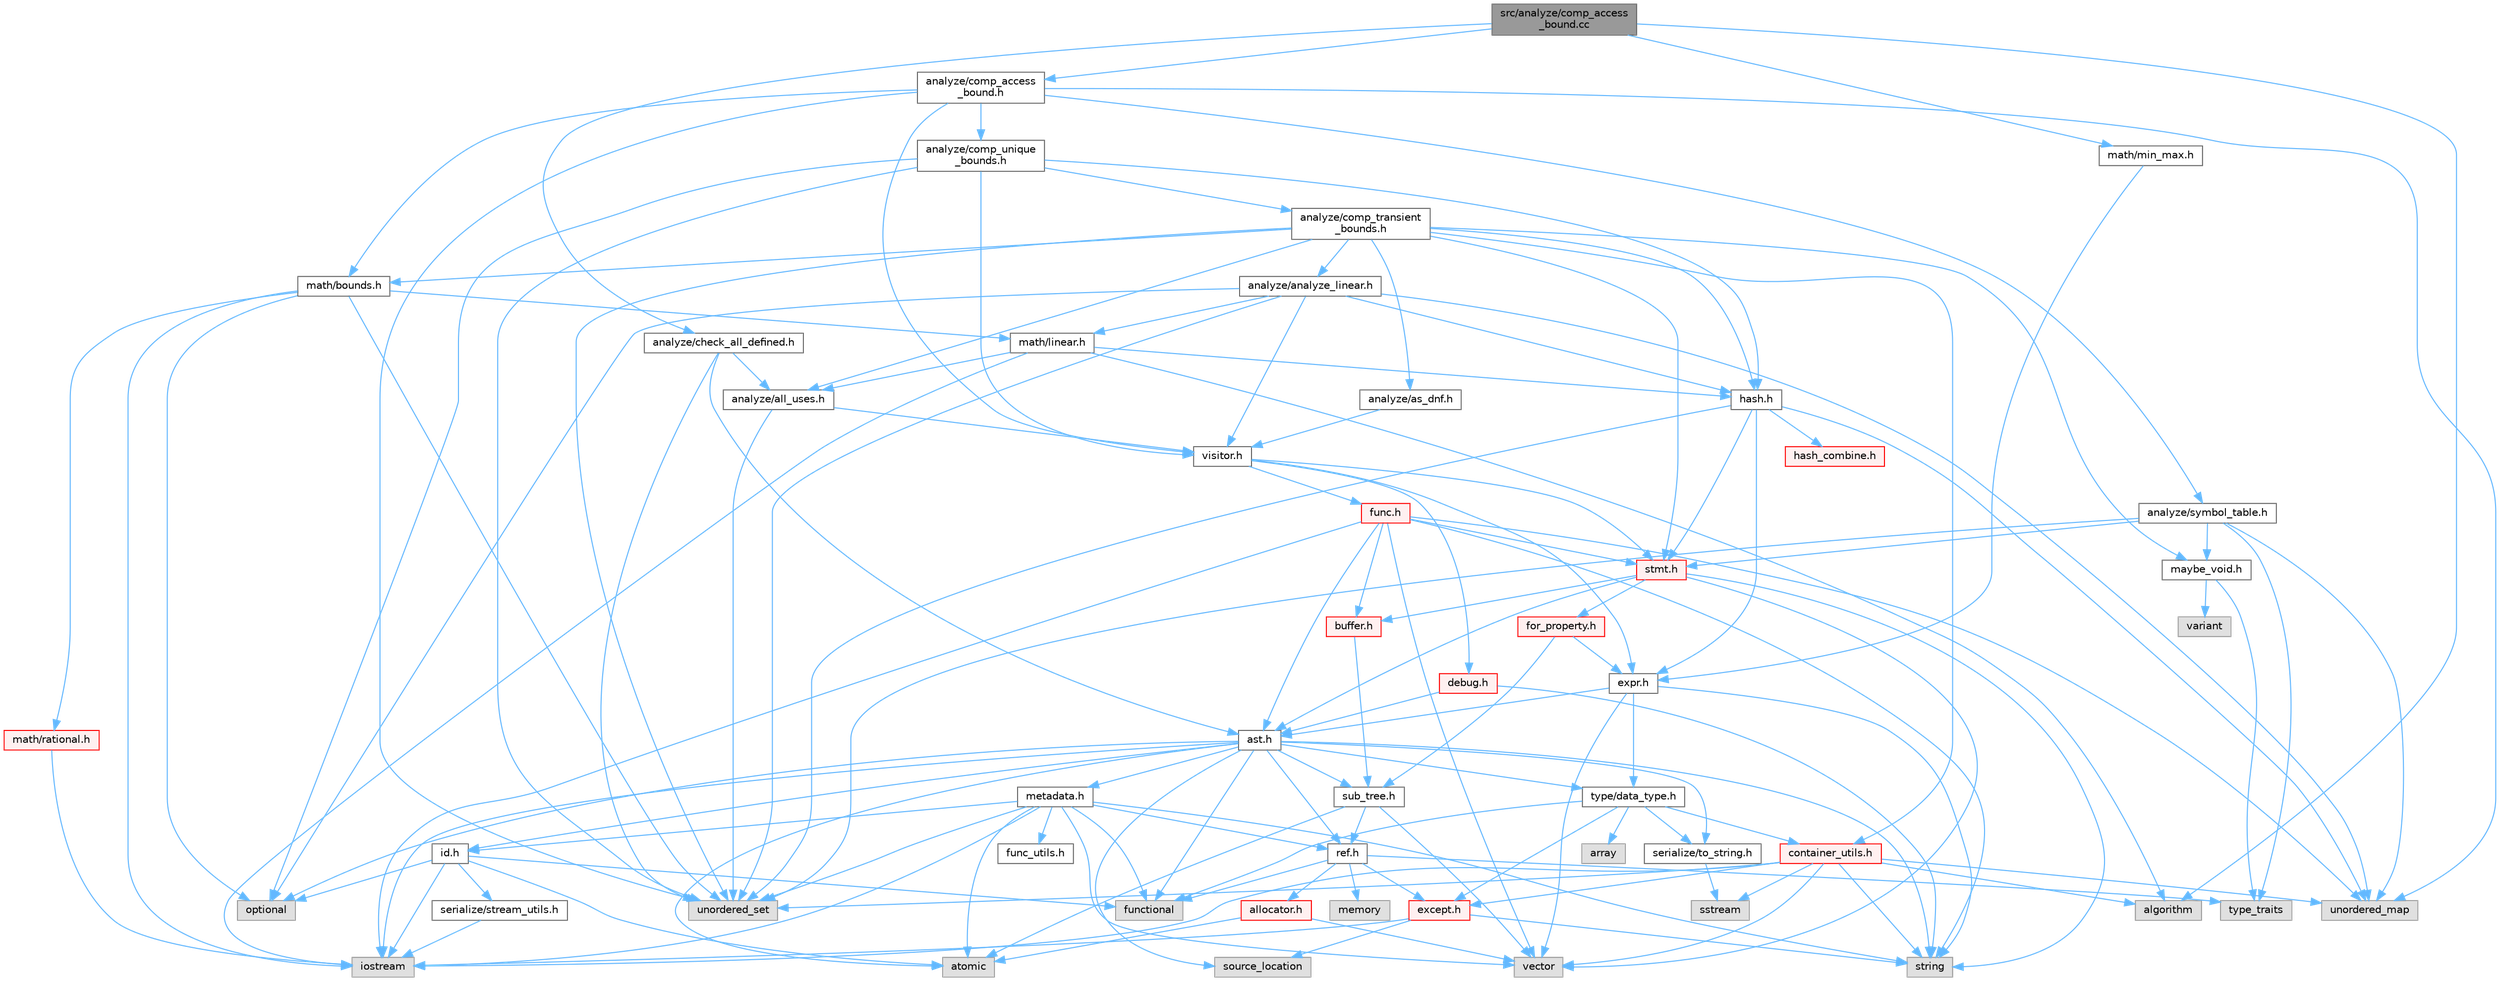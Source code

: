 digraph "src/analyze/comp_access_bound.cc"
{
 // LATEX_PDF_SIZE
  bgcolor="transparent";
  edge [fontname=Helvetica,fontsize=10,labelfontname=Helvetica,labelfontsize=10];
  node [fontname=Helvetica,fontsize=10,shape=box,height=0.2,width=0.4];
  Node1 [label="src/analyze/comp_access\l_bound.cc",height=0.2,width=0.4,color="gray40", fillcolor="grey60", style="filled", fontcolor="black",tooltip=" "];
  Node1 -> Node2 [color="steelblue1",style="solid"];
  Node2 [label="algorithm",height=0.2,width=0.4,color="grey60", fillcolor="#E0E0E0", style="filled",tooltip=" "];
  Node1 -> Node3 [color="steelblue1",style="solid"];
  Node3 [label="analyze/check_all_defined.h",height=0.2,width=0.4,color="grey40", fillcolor="white", style="filled",URL="$check__all__defined_8h.html",tooltip=" "];
  Node3 -> Node4 [color="steelblue1",style="solid"];
  Node4 [label="unordered_set",height=0.2,width=0.4,color="grey60", fillcolor="#E0E0E0", style="filled",tooltip=" "];
  Node3 -> Node5 [color="steelblue1",style="solid"];
  Node5 [label="analyze/all_uses.h",height=0.2,width=0.4,color="grey40", fillcolor="white", style="filled",URL="$all__uses_8h.html",tooltip=" "];
  Node5 -> Node4 [color="steelblue1",style="solid"];
  Node5 -> Node6 [color="steelblue1",style="solid"];
  Node6 [label="visitor.h",height=0.2,width=0.4,color="grey40", fillcolor="white", style="filled",URL="$visitor_8h.html",tooltip=" "];
  Node6 -> Node7 [color="steelblue1",style="solid"];
  Node7 [label="debug.h",height=0.2,width=0.4,color="red", fillcolor="#FFF0F0", style="filled",URL="$debug_8h.html",tooltip=" "];
  Node7 -> Node8 [color="steelblue1",style="solid"];
  Node8 [label="string",height=0.2,width=0.4,color="grey60", fillcolor="#E0E0E0", style="filled",tooltip=" "];
  Node7 -> Node9 [color="steelblue1",style="solid"];
  Node9 [label="ast.h",height=0.2,width=0.4,color="grey40", fillcolor="white", style="filled",URL="$ast_8h.html",tooltip=" "];
  Node9 -> Node10 [color="steelblue1",style="solid"];
  Node10 [label="atomic",height=0.2,width=0.4,color="grey60", fillcolor="#E0E0E0", style="filled",tooltip=" "];
  Node9 -> Node11 [color="steelblue1",style="solid"];
  Node11 [label="functional",height=0.2,width=0.4,color="grey60", fillcolor="#E0E0E0", style="filled",tooltip=" "];
  Node9 -> Node12 [color="steelblue1",style="solid"];
  Node12 [label="iostream",height=0.2,width=0.4,color="grey60", fillcolor="#E0E0E0", style="filled",tooltip=" "];
  Node9 -> Node13 [color="steelblue1",style="solid"];
  Node13 [label="optional",height=0.2,width=0.4,color="grey60", fillcolor="#E0E0E0", style="filled",tooltip=" "];
  Node9 -> Node14 [color="steelblue1",style="solid"];
  Node14 [label="source_location",height=0.2,width=0.4,color="grey60", fillcolor="#E0E0E0", style="filled",tooltip=" "];
  Node9 -> Node8 [color="steelblue1",style="solid"];
  Node9 -> Node15 [color="steelblue1",style="solid"];
  Node15 [label="id.h",height=0.2,width=0.4,color="grey40", fillcolor="white", style="filled",URL="$id_8h.html",tooltip=" "];
  Node15 -> Node10 [color="steelblue1",style="solid"];
  Node15 -> Node11 [color="steelblue1",style="solid"];
  Node15 -> Node12 [color="steelblue1",style="solid"];
  Node15 -> Node13 [color="steelblue1",style="solid"];
  Node15 -> Node16 [color="steelblue1",style="solid"];
  Node16 [label="serialize/stream_utils.h",height=0.2,width=0.4,color="grey40", fillcolor="white", style="filled",URL="$stream__utils_8h.html",tooltip=" "];
  Node16 -> Node12 [color="steelblue1",style="solid"];
  Node9 -> Node17 [color="steelblue1",style="solid"];
  Node17 [label="metadata.h",height=0.2,width=0.4,color="grey40", fillcolor="white", style="filled",URL="$metadata_8h.html",tooltip=" "];
  Node17 -> Node10 [color="steelblue1",style="solid"];
  Node17 -> Node11 [color="steelblue1",style="solid"];
  Node17 -> Node12 [color="steelblue1",style="solid"];
  Node17 -> Node8 [color="steelblue1",style="solid"];
  Node17 -> Node4 [color="steelblue1",style="solid"];
  Node17 -> Node18 [color="steelblue1",style="solid"];
  Node18 [label="vector",height=0.2,width=0.4,color="grey60", fillcolor="#E0E0E0", style="filled",tooltip=" "];
  Node17 -> Node19 [color="steelblue1",style="solid"];
  Node19 [label="func_utils.h",height=0.2,width=0.4,color="grey40", fillcolor="white", style="filled",URL="$func__utils_8h.html",tooltip=" "];
  Node17 -> Node15 [color="steelblue1",style="solid"];
  Node17 -> Node20 [color="steelblue1",style="solid"];
  Node20 [label="ref.h",height=0.2,width=0.4,color="grey40", fillcolor="white", style="filled",URL="$ref_8h.html",tooltip=" "];
  Node20 -> Node11 [color="steelblue1",style="solid"];
  Node20 -> Node21 [color="steelblue1",style="solid"];
  Node21 [label="memory",height=0.2,width=0.4,color="grey60", fillcolor="#E0E0E0", style="filled",tooltip=" "];
  Node20 -> Node22 [color="steelblue1",style="solid"];
  Node22 [label="type_traits",height=0.2,width=0.4,color="grey60", fillcolor="#E0E0E0", style="filled",tooltip=" "];
  Node20 -> Node23 [color="steelblue1",style="solid"];
  Node23 [label="allocator.h",height=0.2,width=0.4,color="red", fillcolor="#FFF0F0", style="filled",URL="$allocator_8h.html",tooltip=" "];
  Node23 -> Node10 [color="steelblue1",style="solid"];
  Node23 -> Node18 [color="steelblue1",style="solid"];
  Node20 -> Node26 [color="steelblue1",style="solid"];
  Node26 [label="except.h",height=0.2,width=0.4,color="red", fillcolor="#FFF0F0", style="filled",URL="$except_8h.html",tooltip=" "];
  Node26 -> Node12 [color="steelblue1",style="solid"];
  Node26 -> Node14 [color="steelblue1",style="solid"];
  Node26 -> Node8 [color="steelblue1",style="solid"];
  Node9 -> Node20 [color="steelblue1",style="solid"];
  Node9 -> Node28 [color="steelblue1",style="solid"];
  Node28 [label="serialize/to_string.h",height=0.2,width=0.4,color="grey40", fillcolor="white", style="filled",URL="$to__string_8h.html",tooltip=" "];
  Node28 -> Node29 [color="steelblue1",style="solid"];
  Node29 [label="sstream",height=0.2,width=0.4,color="grey60", fillcolor="#E0E0E0", style="filled",tooltip=" "];
  Node9 -> Node30 [color="steelblue1",style="solid"];
  Node30 [label="sub_tree.h",height=0.2,width=0.4,color="grey40", fillcolor="white", style="filled",URL="$sub__tree_8h.html",tooltip=" "];
  Node30 -> Node10 [color="steelblue1",style="solid"];
  Node30 -> Node18 [color="steelblue1",style="solid"];
  Node30 -> Node20 [color="steelblue1",style="solid"];
  Node9 -> Node31 [color="steelblue1",style="solid"];
  Node31 [label="type/data_type.h",height=0.2,width=0.4,color="grey40", fillcolor="white", style="filled",URL="$data__type_8h.html",tooltip=" "];
  Node31 -> Node32 [color="steelblue1",style="solid"];
  Node32 [label="array",height=0.2,width=0.4,color="grey60", fillcolor="#E0E0E0", style="filled",tooltip=" "];
  Node31 -> Node11 [color="steelblue1",style="solid"];
  Node31 -> Node33 [color="steelblue1",style="solid"];
  Node33 [label="container_utils.h",height=0.2,width=0.4,color="red", fillcolor="#FFF0F0", style="filled",URL="$container__utils_8h.html",tooltip=" "];
  Node33 -> Node2 [color="steelblue1",style="solid"];
  Node33 -> Node12 [color="steelblue1",style="solid"];
  Node33 -> Node29 [color="steelblue1",style="solid"];
  Node33 -> Node8 [color="steelblue1",style="solid"];
  Node33 -> Node37 [color="steelblue1",style="solid"];
  Node37 [label="unordered_map",height=0.2,width=0.4,color="grey60", fillcolor="#E0E0E0", style="filled",tooltip=" "];
  Node33 -> Node4 [color="steelblue1",style="solid"];
  Node33 -> Node18 [color="steelblue1",style="solid"];
  Node33 -> Node26 [color="steelblue1",style="solid"];
  Node31 -> Node26 [color="steelblue1",style="solid"];
  Node31 -> Node28 [color="steelblue1",style="solid"];
  Node6 -> Node43 [color="steelblue1",style="solid"];
  Node43 [label="expr.h",height=0.2,width=0.4,color="grey40", fillcolor="white", style="filled",URL="$expr_8h.html",tooltip=" "];
  Node43 -> Node8 [color="steelblue1",style="solid"];
  Node43 -> Node18 [color="steelblue1",style="solid"];
  Node43 -> Node9 [color="steelblue1",style="solid"];
  Node43 -> Node31 [color="steelblue1",style="solid"];
  Node6 -> Node44 [color="steelblue1",style="solid"];
  Node44 [label="func.h",height=0.2,width=0.4,color="red", fillcolor="#FFF0F0", style="filled",URL="$func_8h.html",tooltip=" "];
  Node44 -> Node12 [color="steelblue1",style="solid"];
  Node44 -> Node8 [color="steelblue1",style="solid"];
  Node44 -> Node37 [color="steelblue1",style="solid"];
  Node44 -> Node18 [color="steelblue1",style="solid"];
  Node44 -> Node9 [color="steelblue1",style="solid"];
  Node44 -> Node46 [color="steelblue1",style="solid"];
  Node46 [label="buffer.h",height=0.2,width=0.4,color="red", fillcolor="#FFF0F0", style="filled",URL="$buffer_8h.html",tooltip=" "];
  Node46 -> Node30 [color="steelblue1",style="solid"];
  Node44 -> Node54 [color="steelblue1",style="solid"];
  Node54 [label="stmt.h",height=0.2,width=0.4,color="red", fillcolor="#FFF0F0", style="filled",URL="$stmt_8h.html",tooltip=" "];
  Node54 -> Node8 [color="steelblue1",style="solid"];
  Node54 -> Node18 [color="steelblue1",style="solid"];
  Node54 -> Node9 [color="steelblue1",style="solid"];
  Node54 -> Node46 [color="steelblue1",style="solid"];
  Node54 -> Node55 [color="steelblue1",style="solid"];
  Node55 [label="for_property.h",height=0.2,width=0.4,color="red", fillcolor="#FFF0F0", style="filled",URL="$for__property_8h.html",tooltip=" "];
  Node55 -> Node43 [color="steelblue1",style="solid"];
  Node55 -> Node30 [color="steelblue1",style="solid"];
  Node6 -> Node54 [color="steelblue1",style="solid"];
  Node3 -> Node9 [color="steelblue1",style="solid"];
  Node1 -> Node60 [color="steelblue1",style="solid"];
  Node60 [label="analyze/comp_access\l_bound.h",height=0.2,width=0.4,color="grey40", fillcolor="white", style="filled",URL="$comp__access__bound_8h.html",tooltip=" "];
  Node60 -> Node37 [color="steelblue1",style="solid"];
  Node60 -> Node4 [color="steelblue1",style="solid"];
  Node60 -> Node61 [color="steelblue1",style="solid"];
  Node61 [label="analyze/comp_unique\l_bounds.h",height=0.2,width=0.4,color="grey40", fillcolor="white", style="filled",URL="$comp__unique__bounds_8h.html",tooltip=" "];
  Node61 -> Node13 [color="steelblue1",style="solid"];
  Node61 -> Node4 [color="steelblue1",style="solid"];
  Node61 -> Node62 [color="steelblue1",style="solid"];
  Node62 [label="analyze/comp_transient\l_bounds.h",height=0.2,width=0.4,color="grey40", fillcolor="white", style="filled",URL="$comp__transient__bounds_8h.html",tooltip=" "];
  Node62 -> Node4 [color="steelblue1",style="solid"];
  Node62 -> Node5 [color="steelblue1",style="solid"];
  Node62 -> Node63 [color="steelblue1",style="solid"];
  Node63 [label="analyze/analyze_linear.h",height=0.2,width=0.4,color="grey40", fillcolor="white", style="filled",URL="$analyze__linear_8h.html",tooltip=" "];
  Node63 -> Node13 [color="steelblue1",style="solid"];
  Node63 -> Node37 [color="steelblue1",style="solid"];
  Node63 -> Node4 [color="steelblue1",style="solid"];
  Node63 -> Node64 [color="steelblue1",style="solid"];
  Node64 [label="hash.h",height=0.2,width=0.4,color="grey40", fillcolor="white", style="filled",URL="$hash_8h.html",tooltip=" "];
  Node64 -> Node37 [color="steelblue1",style="solid"];
  Node64 -> Node4 [color="steelblue1",style="solid"];
  Node64 -> Node43 [color="steelblue1",style="solid"];
  Node64 -> Node58 [color="steelblue1",style="solid"];
  Node58 [label="hash_combine.h",height=0.2,width=0.4,color="red", fillcolor="#FFF0F0", style="filled",URL="$hash__combine_8h.html",tooltip=" "];
  Node64 -> Node54 [color="steelblue1",style="solid"];
  Node63 -> Node65 [color="steelblue1",style="solid"];
  Node65 [label="math/linear.h",height=0.2,width=0.4,color="grey40", fillcolor="white", style="filled",URL="$linear_8h.html",tooltip=" "];
  Node65 -> Node2 [color="steelblue1",style="solid"];
  Node65 -> Node12 [color="steelblue1",style="solid"];
  Node65 -> Node5 [color="steelblue1",style="solid"];
  Node65 -> Node64 [color="steelblue1",style="solid"];
  Node63 -> Node6 [color="steelblue1",style="solid"];
  Node62 -> Node66 [color="steelblue1",style="solid"];
  Node66 [label="analyze/as_dnf.h",height=0.2,width=0.4,color="grey40", fillcolor="white", style="filled",URL="$as__dnf_8h.html",tooltip=" "];
  Node66 -> Node6 [color="steelblue1",style="solid"];
  Node62 -> Node33 [color="steelblue1",style="solid"];
  Node62 -> Node64 [color="steelblue1",style="solid"];
  Node62 -> Node67 [color="steelblue1",style="solid"];
  Node67 [label="math/bounds.h",height=0.2,width=0.4,color="grey40", fillcolor="white", style="filled",URL="$bounds_8h.html",tooltip=" "];
  Node67 -> Node12 [color="steelblue1",style="solid"];
  Node67 -> Node13 [color="steelblue1",style="solid"];
  Node67 -> Node4 [color="steelblue1",style="solid"];
  Node67 -> Node65 [color="steelblue1",style="solid"];
  Node67 -> Node68 [color="steelblue1",style="solid"];
  Node68 [label="math/rational.h",height=0.2,width=0.4,color="red", fillcolor="#FFF0F0", style="filled",URL="$rational_8h.html",tooltip=" "];
  Node68 -> Node12 [color="steelblue1",style="solid"];
  Node62 -> Node71 [color="steelblue1",style="solid"];
  Node71 [label="maybe_void.h",height=0.2,width=0.4,color="grey40", fillcolor="white", style="filled",URL="$maybe__void_8h.html",tooltip=" "];
  Node71 -> Node22 [color="steelblue1",style="solid"];
  Node71 -> Node57 [color="steelblue1",style="solid"];
  Node57 [label="variant",height=0.2,width=0.4,color="grey60", fillcolor="#E0E0E0", style="filled",tooltip=" "];
  Node62 -> Node54 [color="steelblue1",style="solid"];
  Node61 -> Node64 [color="steelblue1",style="solid"];
  Node61 -> Node6 [color="steelblue1",style="solid"];
  Node60 -> Node72 [color="steelblue1",style="solid"];
  Node72 [label="analyze/symbol_table.h",height=0.2,width=0.4,color="grey40", fillcolor="white", style="filled",URL="$symbol__table_8h.html",tooltip=" "];
  Node72 -> Node22 [color="steelblue1",style="solid"];
  Node72 -> Node37 [color="steelblue1",style="solid"];
  Node72 -> Node4 [color="steelblue1",style="solid"];
  Node72 -> Node71 [color="steelblue1",style="solid"];
  Node72 -> Node54 [color="steelblue1",style="solid"];
  Node60 -> Node67 [color="steelblue1",style="solid"];
  Node60 -> Node6 [color="steelblue1",style="solid"];
  Node1 -> Node73 [color="steelblue1",style="solid"];
  Node73 [label="math/min_max.h",height=0.2,width=0.4,color="grey40", fillcolor="white", style="filled",URL="$min__max_8h.html",tooltip=" "];
  Node73 -> Node43 [color="steelblue1",style="solid"];
}
